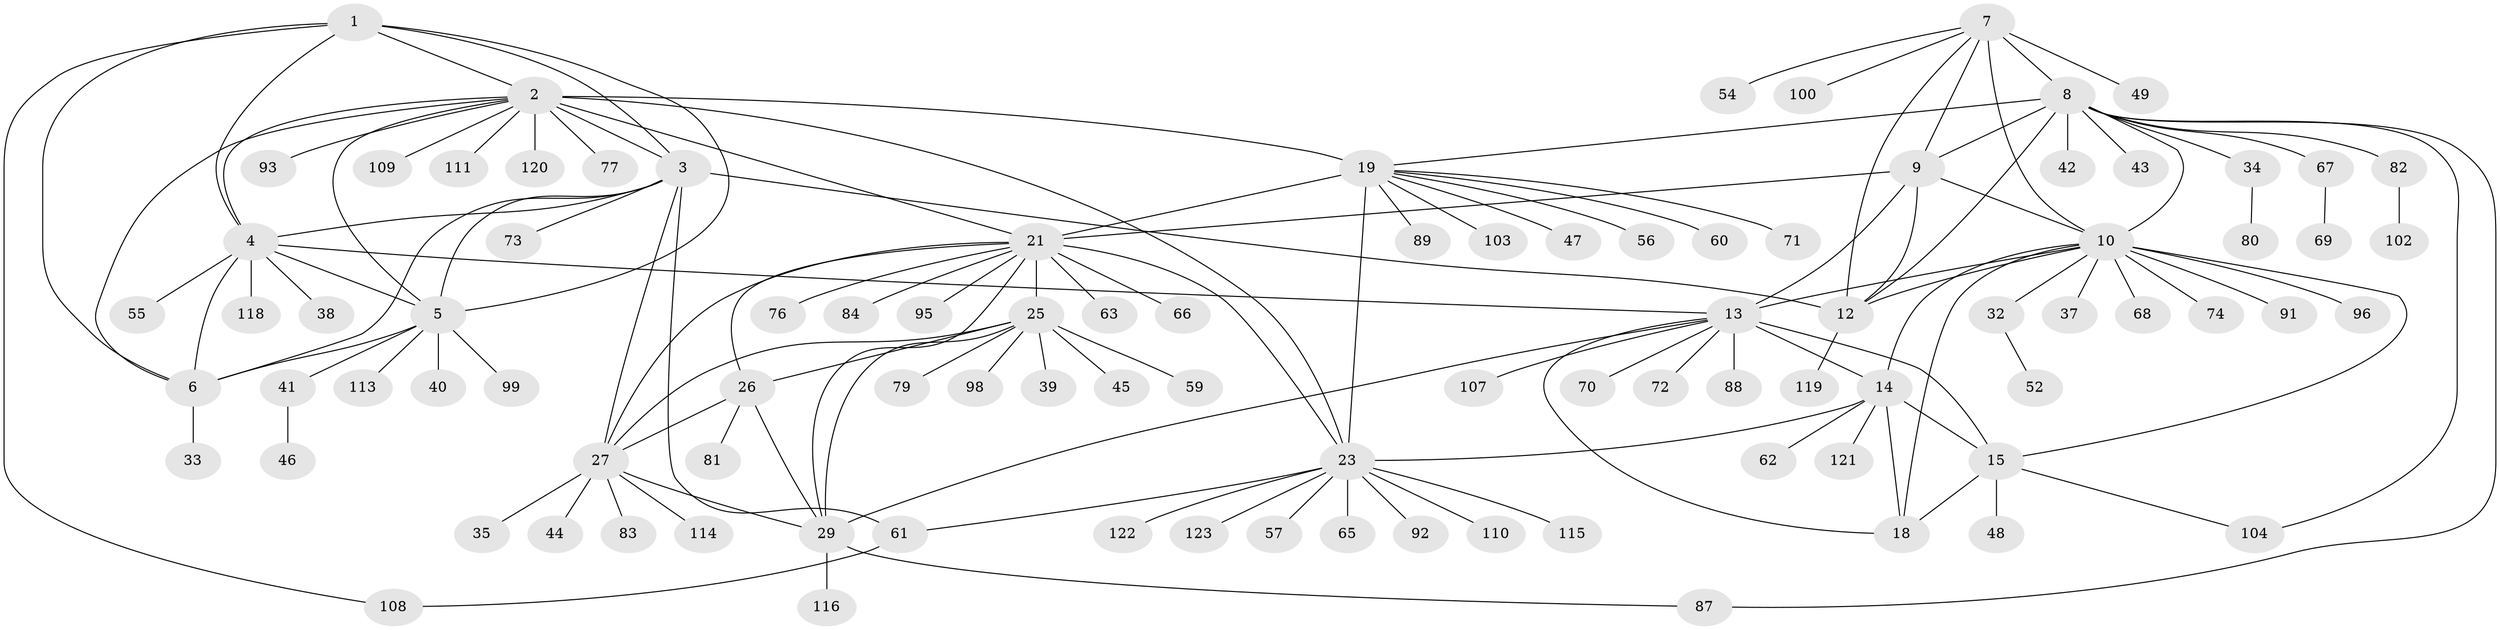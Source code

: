 // original degree distribution, {7: 0.04878048780487805, 8: 0.06504065040650407, 10: 0.056910569105691054, 9: 0.04065040650406504, 11: 0.016260162601626018, 6: 0.016260162601626018, 1: 0.6097560975609756, 2: 0.11382113821138211, 3: 0.032520325203252036}
// Generated by graph-tools (version 1.1) at 2025/42/03/06/25 10:42:08]
// undirected, 96 vertices, 137 edges
graph export_dot {
graph [start="1"]
  node [color=gray90,style=filled];
  1 [super="+97"];
  2 [super="+20"];
  3 [super="+78"];
  4 [super="+36"];
  5 [super="+64"];
  6 [super="+86"];
  7;
  8 [super="+11"];
  9 [super="+50"];
  10 [super="+16"];
  12;
  13 [super="+17"];
  14 [super="+31"];
  15 [super="+53"];
  18 [super="+101"];
  19 [super="+22"];
  21 [super="+28"];
  23 [super="+24"];
  25 [super="+30"];
  26;
  27 [super="+58"];
  29 [super="+90"];
  32;
  33 [super="+85"];
  34 [super="+51"];
  35;
  37;
  38;
  39;
  40;
  41;
  42;
  43;
  44;
  45;
  46;
  47;
  48 [super="+75"];
  49;
  52;
  54;
  55 [super="+117"];
  56;
  57;
  59;
  60;
  61;
  62;
  63;
  65;
  66;
  67;
  68;
  69;
  70;
  71;
  72;
  73;
  74 [super="+112"];
  76;
  77;
  79;
  80;
  81;
  82 [super="+105"];
  83;
  84;
  87;
  88 [super="+94"];
  89 [super="+106"];
  91;
  92;
  93;
  95;
  96;
  98;
  99;
  100;
  102;
  103;
  104;
  107;
  108;
  109;
  110;
  111;
  113;
  114;
  115;
  116;
  118;
  119;
  120;
  121;
  122;
  123;
  1 -- 2;
  1 -- 3;
  1 -- 4;
  1 -- 5;
  1 -- 6;
  1 -- 108;
  2 -- 3;
  2 -- 4;
  2 -- 5;
  2 -- 6;
  2 -- 93;
  2 -- 120;
  2 -- 77;
  2 -- 109;
  2 -- 111;
  2 -- 19 [weight=2];
  2 -- 21;
  2 -- 23 [weight=2];
  3 -- 4;
  3 -- 5;
  3 -- 6;
  3 -- 12;
  3 -- 27;
  3 -- 61;
  3 -- 73;
  4 -- 5;
  4 -- 6;
  4 -- 38;
  4 -- 55;
  4 -- 118;
  4 -- 13;
  5 -- 6;
  5 -- 40;
  5 -- 41;
  5 -- 99;
  5 -- 113;
  6 -- 33;
  7 -- 8 [weight=2];
  7 -- 9;
  7 -- 10;
  7 -- 12;
  7 -- 49;
  7 -- 54;
  7 -- 100;
  8 -- 9 [weight=2];
  8 -- 10 [weight=2];
  8 -- 12 [weight=2];
  8 -- 34;
  8 -- 42;
  8 -- 82;
  8 -- 67;
  8 -- 104;
  8 -- 43;
  8 -- 87;
  8 -- 19;
  9 -- 10;
  9 -- 12;
  9 -- 13;
  9 -- 21;
  10 -- 12;
  10 -- 32;
  10 -- 74 [weight=3];
  10 -- 96;
  10 -- 68;
  10 -- 37;
  10 -- 13 [weight=2];
  10 -- 14;
  10 -- 15;
  10 -- 18;
  10 -- 91;
  12 -- 119;
  13 -- 14 [weight=2];
  13 -- 15 [weight=2];
  13 -- 18 [weight=2];
  13 -- 72;
  13 -- 107;
  13 -- 70;
  13 -- 88;
  13 -- 29;
  14 -- 15;
  14 -- 18;
  14 -- 23;
  14 -- 62;
  14 -- 121;
  15 -- 18;
  15 -- 48;
  15 -- 104;
  19 -- 21 [weight=2];
  19 -- 23 [weight=4];
  19 -- 47;
  19 -- 56;
  19 -- 60;
  19 -- 103;
  19 -- 71;
  19 -- 89;
  21 -- 23 [weight=2];
  21 -- 63;
  21 -- 66;
  21 -- 76;
  21 -- 84;
  21 -- 26;
  21 -- 27;
  21 -- 29;
  21 -- 25 [weight=2];
  21 -- 95;
  23 -- 65;
  23 -- 110;
  23 -- 115;
  23 -- 57;
  23 -- 122;
  23 -- 123;
  23 -- 92;
  23 -- 61;
  25 -- 26 [weight=2];
  25 -- 27 [weight=2];
  25 -- 29 [weight=2];
  25 -- 59;
  25 -- 79;
  25 -- 98;
  25 -- 45;
  25 -- 39;
  26 -- 27;
  26 -- 29;
  26 -- 81;
  27 -- 29;
  27 -- 35;
  27 -- 44;
  27 -- 114;
  27 -- 83;
  29 -- 87;
  29 -- 116;
  32 -- 52;
  34 -- 80;
  41 -- 46;
  61 -- 108;
  67 -- 69;
  82 -- 102;
}
